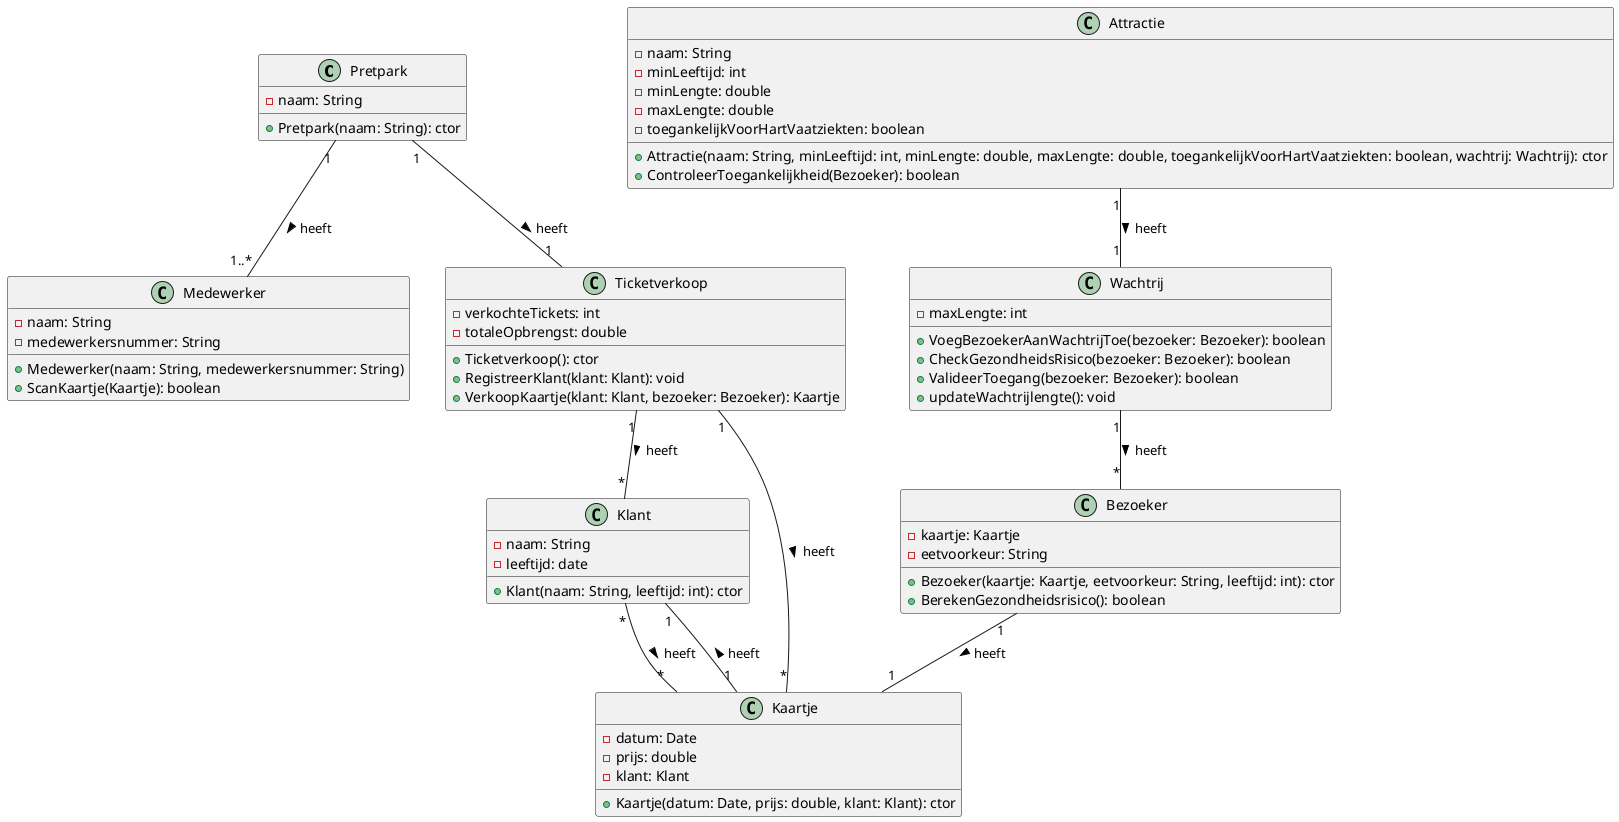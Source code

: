 @startuml

' Klassen
class Pretpark {
    - naam: String

    + Pretpark(naam: String): ctor
}

class Klant {
    - naam: String
    - leeftijd: date

    + Klant(naam: String, leeftijd: int): ctor
}

' class Bezoeker extends Klant{
class Bezoeker {
    - kaartje: Kaartje
    - eetvoorkeur: String

    + Bezoeker(kaartje: Kaartje, eetvoorkeur: String, leeftijd: int): ctor
    + BerekenGezondheidsrisico(): boolean
}

class Kaartje {
    - datum: Date
    - prijs: double
    - klant: Klant

    + Kaartje(datum: Date, prijs: double, klant: Klant): ctor
}

class Attractie {
    - naam: String
    - minLeeftijd: int
    - minLengte: double
    - maxLengte: double
    - toegankelijkVoorHartVaatziekten: boolean

    + Attractie(naam: String, minLeeftijd: int, minLengte: double, maxLengte: double, toegankelijkVoorHartVaatziekten: boolean, wachtrij: Wachtrij): ctor
    + ControleerToegankelijkheid(Bezoeker): boolean
}

class Medewerker {
    - naam: String
    - medewerkersnummer: String

    + Medewerker(naam: String, medewerkersnummer: String)
    + ScanKaartje(Kaartje): boolean
}

class Ticketverkoop {
    - verkochteTickets: int
    - totaleOpbrengst: double

    + Ticketverkoop(): ctor
    + RegistreerKlant(klant: Klant): void
    + VerkoopKaartje(klant: Klant, bezoeker: Bezoeker): Kaartje
}

class Wachtrij {
    - maxLengte: int

    + VoegBezoekerAanWachtrijToe(bezoeker: Bezoeker): boolean
    + CheckGezondheidsRisico(bezoeker: Bezoeker): boolean
    + ValideerToegang(bezoeker: Bezoeker): boolean
    + updateWachtrijlengte(): void
}

' Relaties
Pretpark "1" -- "1..*" Medewerker : heeft >
Pretpark "1" -- "1" Ticketverkoop : heeft > 
Ticketverkoop "1" -- "*" Klant : heeft >
Ticketverkoop "1" -- "*" Kaartje : heeft >
Klant "*" -- "*" Kaartje : heeft >
Bezoeker "1" -- "1" Kaartje : heeft >
Kaartje "1" -- "1" Klant : heeft >
Wachtrij "1" -- "*" Bezoeker : heeft >
Attractie "1" -- "1" Wachtrij : heeft >

@enduml
